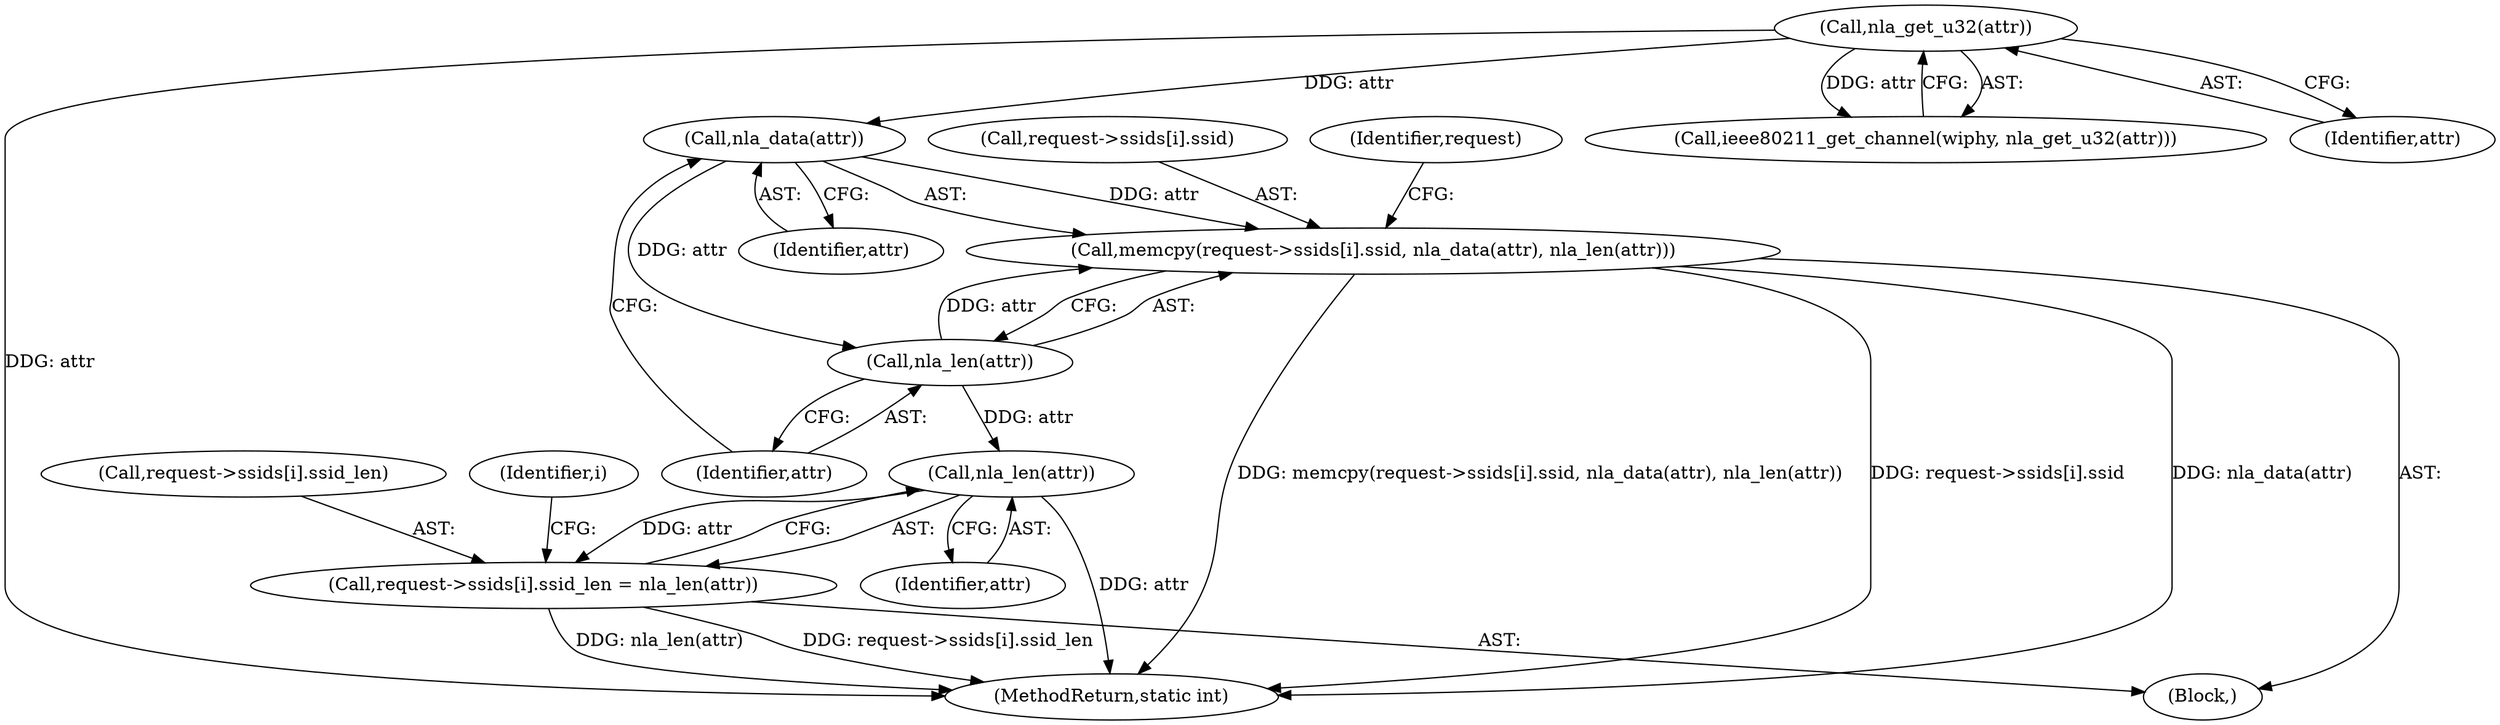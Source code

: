 digraph "0_linux_208c72f4fe44fe09577e7975ba0e7fa0278f3d03_0@pointer" {
"1000502" [label="(Call,nla_data(attr))"];
"1000360" [label="(Call,nla_get_u32(attr))"];
"1000494" [label="(Call,memcpy(request->ssids[i].ssid, nla_data(attr), nla_len(attr)))"];
"1000504" [label="(Call,nla_len(attr))"];
"1000514" [label="(Call,nla_len(attr))"];
"1000506" [label="(Call,request->ssids[i].ssid_len = nla_len(attr))"];
"1000507" [label="(Call,request->ssids[i].ssid_len)"];
"1000517" [label="(Identifier,i)"];
"1000358" [label="(Call,ieee80211_get_channel(wiphy, nla_get_u32(attr)))"];
"1000510" [label="(Identifier,request)"];
"1000598" [label="(MethodReturn,static int)"];
"1000502" [label="(Call,nla_data(attr))"];
"1000503" [label="(Identifier,attr)"];
"1000505" [label="(Identifier,attr)"];
"1000361" [label="(Identifier,attr)"];
"1000506" [label="(Call,request->ssids[i].ssid_len = nla_len(attr))"];
"1000504" [label="(Call,nla_len(attr))"];
"1000495" [label="(Call,request->ssids[i].ssid)"];
"1000514" [label="(Call,nla_len(attr))"];
"1000494" [label="(Call,memcpy(request->ssids[i].ssid, nla_data(attr), nla_len(attr)))"];
"1000515" [label="(Identifier,attr)"];
"1000360" [label="(Call,nla_get_u32(attr))"];
"1000477" [label="(Block,)"];
"1000502" -> "1000494"  [label="AST: "];
"1000502" -> "1000503"  [label="CFG: "];
"1000503" -> "1000502"  [label="AST: "];
"1000505" -> "1000502"  [label="CFG: "];
"1000502" -> "1000494"  [label="DDG: attr"];
"1000360" -> "1000502"  [label="DDG: attr"];
"1000502" -> "1000504"  [label="DDG: attr"];
"1000360" -> "1000358"  [label="AST: "];
"1000360" -> "1000361"  [label="CFG: "];
"1000361" -> "1000360"  [label="AST: "];
"1000358" -> "1000360"  [label="CFG: "];
"1000360" -> "1000598"  [label="DDG: attr"];
"1000360" -> "1000358"  [label="DDG: attr"];
"1000494" -> "1000477"  [label="AST: "];
"1000494" -> "1000504"  [label="CFG: "];
"1000495" -> "1000494"  [label="AST: "];
"1000504" -> "1000494"  [label="AST: "];
"1000510" -> "1000494"  [label="CFG: "];
"1000494" -> "1000598"  [label="DDG: memcpy(request->ssids[i].ssid, nla_data(attr), nla_len(attr))"];
"1000494" -> "1000598"  [label="DDG: request->ssids[i].ssid"];
"1000494" -> "1000598"  [label="DDG: nla_data(attr)"];
"1000504" -> "1000494"  [label="DDG: attr"];
"1000504" -> "1000505"  [label="CFG: "];
"1000505" -> "1000504"  [label="AST: "];
"1000504" -> "1000514"  [label="DDG: attr"];
"1000514" -> "1000506"  [label="AST: "];
"1000514" -> "1000515"  [label="CFG: "];
"1000515" -> "1000514"  [label="AST: "];
"1000506" -> "1000514"  [label="CFG: "];
"1000514" -> "1000598"  [label="DDG: attr"];
"1000514" -> "1000506"  [label="DDG: attr"];
"1000506" -> "1000477"  [label="AST: "];
"1000507" -> "1000506"  [label="AST: "];
"1000517" -> "1000506"  [label="CFG: "];
"1000506" -> "1000598"  [label="DDG: nla_len(attr)"];
"1000506" -> "1000598"  [label="DDG: request->ssids[i].ssid_len"];
}
